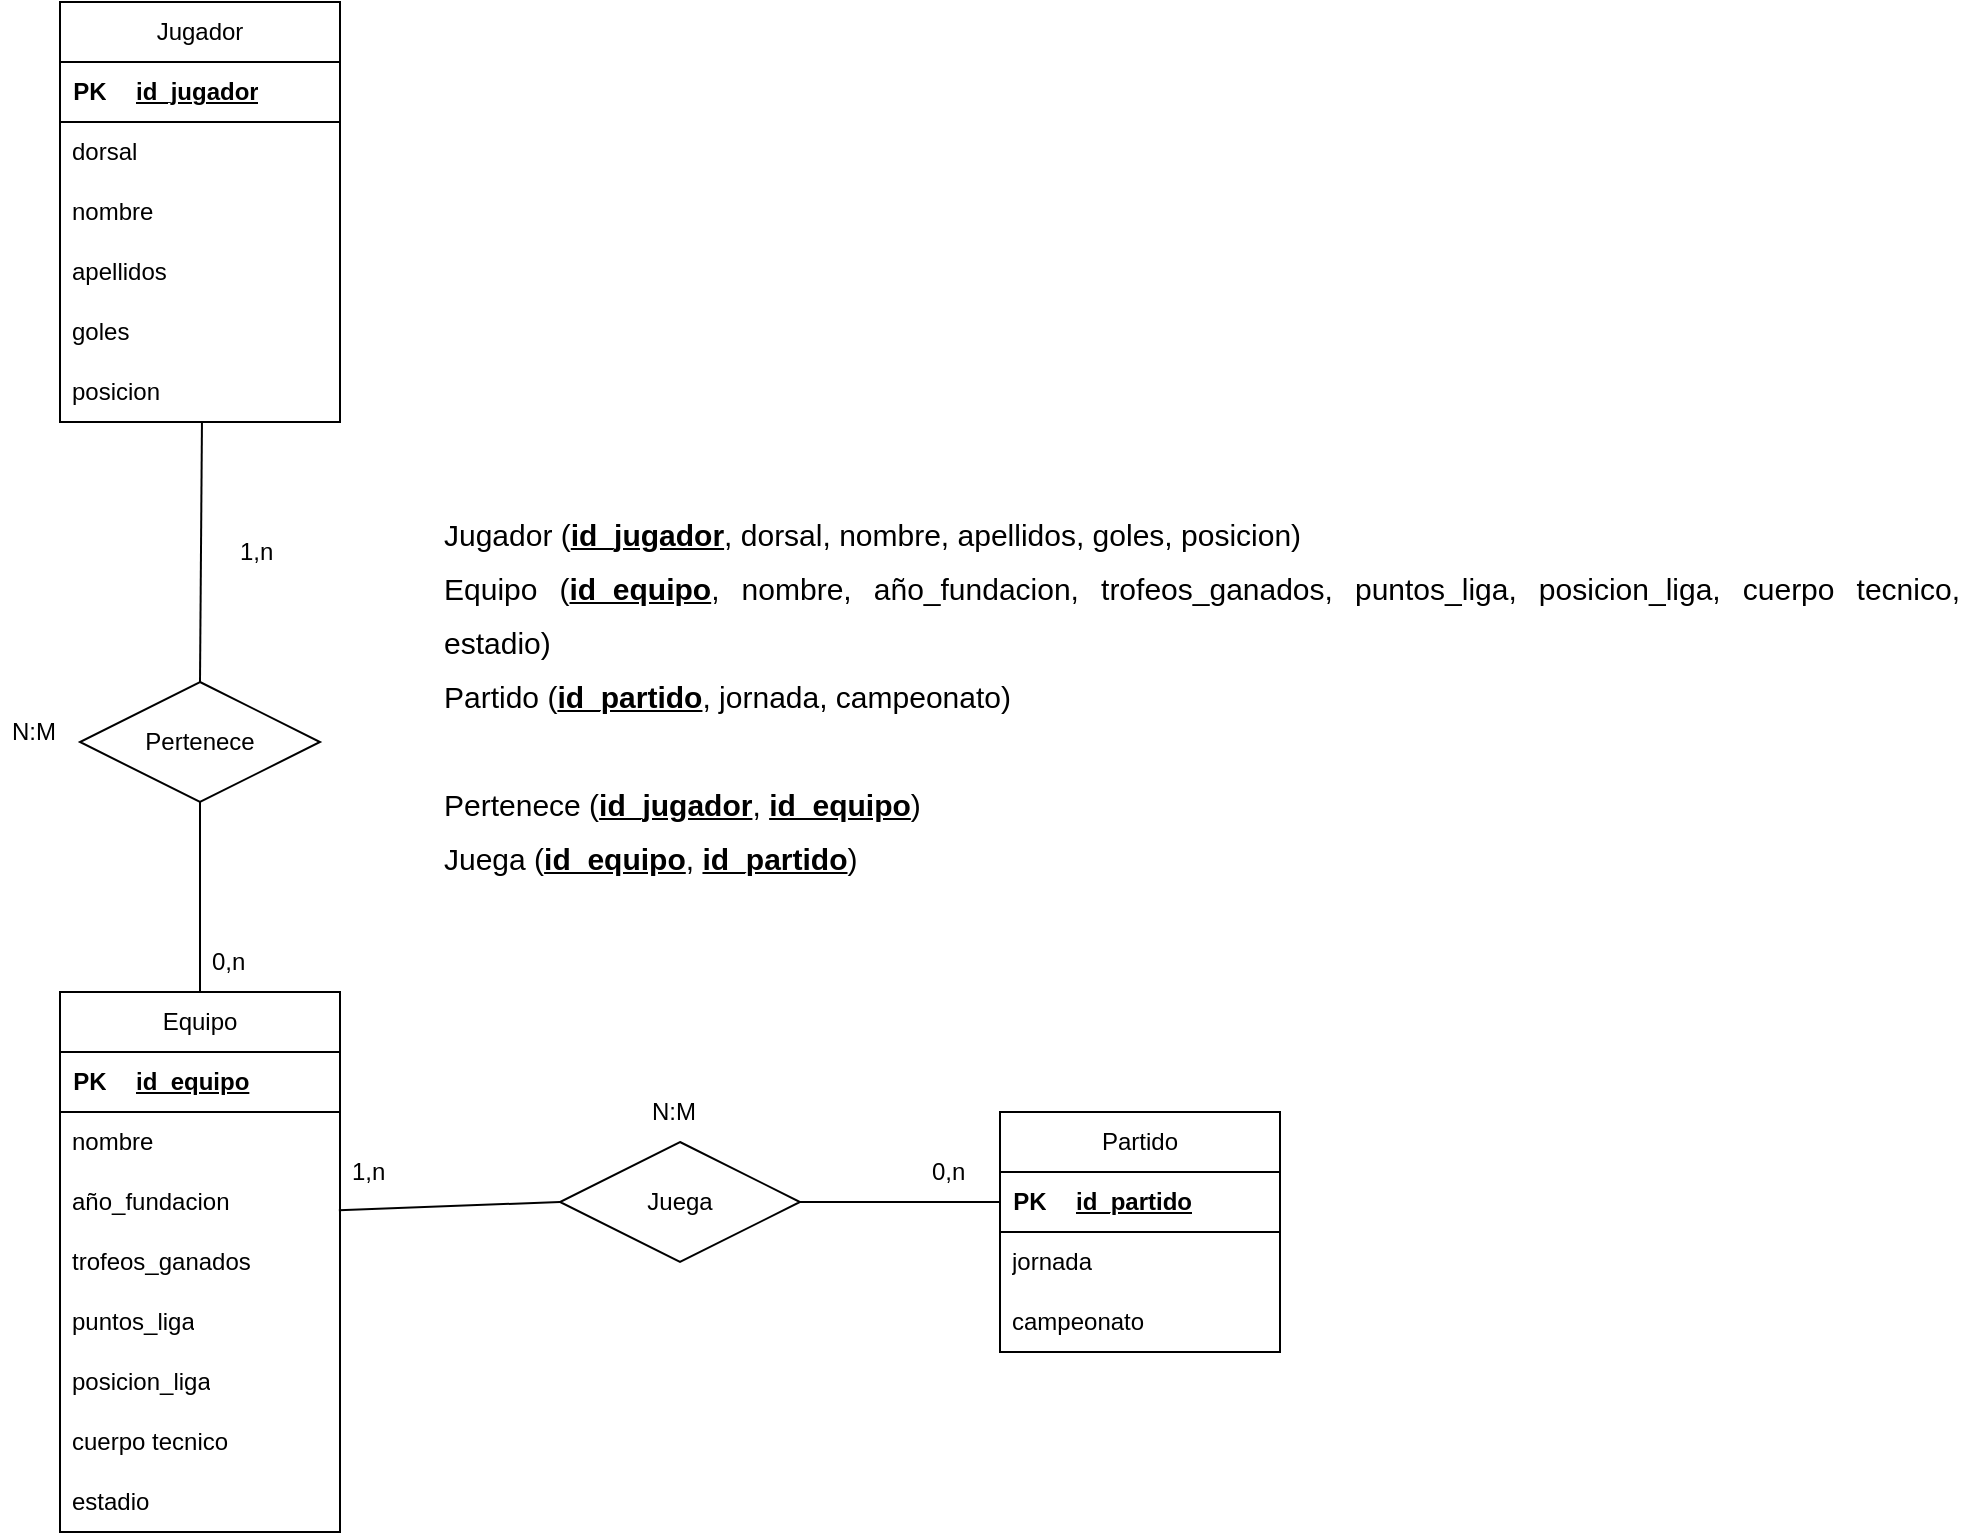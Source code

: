 <mxfile version="22.0.6" type="github">
  <diagram name="Página-1" id="OgZP_NbM3yokd9PwE1lo">
    <mxGraphModel dx="2074" dy="1150" grid="1" gridSize="10" guides="1" tooltips="1" connect="1" arrows="1" fold="1" page="1" pageScale="1" pageWidth="827" pageHeight="1169" math="0" shadow="0">
      <root>
        <mxCell id="0" />
        <mxCell id="1" parent="0" />
        <mxCell id="iJ5sRa2uH8ewvx5hKgwK-2" value="Equipo" style="swimlane;fontStyle=0;childLayout=stackLayout;horizontal=1;startSize=30;horizontalStack=0;resizeParent=1;resizeParentMax=0;resizeLast=0;collapsible=1;marginBottom=0;whiteSpace=wrap;html=1;" parent="1" vertex="1">
          <mxGeometry x="290" y="585" width="140" height="270" as="geometry" />
        </mxCell>
        <mxCell id="iJ5sRa2uH8ewvx5hKgwK-6" value="" style="shape=table;startSize=0;container=1;collapsible=1;childLayout=tableLayout;fixedRows=1;rowLines=0;fontStyle=0;align=center;resizeLast=1;strokeColor=none;fillColor=none;collapsible=0;" parent="iJ5sRa2uH8ewvx5hKgwK-2" vertex="1">
          <mxGeometry y="30" width="140" height="30" as="geometry" />
        </mxCell>
        <mxCell id="iJ5sRa2uH8ewvx5hKgwK-7" value="" style="shape=tableRow;horizontal=0;startSize=0;swimlaneHead=0;swimlaneBody=0;fillColor=none;collapsible=0;dropTarget=0;points=[[0,0.5],[1,0.5]];portConstraint=eastwest;top=0;left=0;right=0;bottom=1;" parent="iJ5sRa2uH8ewvx5hKgwK-6" vertex="1">
          <mxGeometry width="140" height="30" as="geometry" />
        </mxCell>
        <mxCell id="iJ5sRa2uH8ewvx5hKgwK-8" value="PK" style="shape=partialRectangle;connectable=0;fillColor=none;top=0;left=0;bottom=0;right=0;fontStyle=1;overflow=hidden;whiteSpace=wrap;html=1;" parent="iJ5sRa2uH8ewvx5hKgwK-7" vertex="1">
          <mxGeometry width="30" height="30" as="geometry">
            <mxRectangle width="30" height="30" as="alternateBounds" />
          </mxGeometry>
        </mxCell>
        <mxCell id="iJ5sRa2uH8ewvx5hKgwK-9" value="id_equipo" style="shape=partialRectangle;connectable=0;fillColor=none;top=0;left=0;bottom=0;right=0;align=left;spacingLeft=6;fontStyle=5;overflow=hidden;whiteSpace=wrap;html=1;" parent="iJ5sRa2uH8ewvx5hKgwK-7" vertex="1">
          <mxGeometry x="30" width="110" height="30" as="geometry">
            <mxRectangle width="110" height="30" as="alternateBounds" />
          </mxGeometry>
        </mxCell>
        <mxCell id="UZ9b7uRVMls2x-7dPG9p-7" value="nombre" style="text;strokeColor=none;fillColor=none;align=left;verticalAlign=middle;spacingLeft=4;spacingRight=4;overflow=hidden;points=[[0,0.5],[1,0.5]];portConstraint=eastwest;rotatable=0;whiteSpace=wrap;html=1;" parent="iJ5sRa2uH8ewvx5hKgwK-2" vertex="1">
          <mxGeometry y="60" width="140" height="30" as="geometry" />
        </mxCell>
        <mxCell id="iJ5sRa2uH8ewvx5hKgwK-10" value="año_fundacion" style="text;strokeColor=none;fillColor=none;align=left;verticalAlign=middle;spacingLeft=4;spacingRight=4;overflow=hidden;points=[[0,0.5],[1,0.5]];portConstraint=eastwest;rotatable=0;whiteSpace=wrap;html=1;" parent="iJ5sRa2uH8ewvx5hKgwK-2" vertex="1">
          <mxGeometry y="90" width="140" height="30" as="geometry" />
        </mxCell>
        <mxCell id="iJ5sRa2uH8ewvx5hKgwK-39" value="trofeos_ganados" style="text;strokeColor=none;fillColor=none;align=left;verticalAlign=middle;spacingLeft=4;spacingRight=4;overflow=hidden;points=[[0,0.5],[1,0.5]];portConstraint=eastwest;rotatable=0;whiteSpace=wrap;html=1;" parent="iJ5sRa2uH8ewvx5hKgwK-2" vertex="1">
          <mxGeometry y="120" width="140" height="30" as="geometry" />
        </mxCell>
        <mxCell id="iJ5sRa2uH8ewvx5hKgwK-4" value="puntos_liga" style="text;strokeColor=none;fillColor=none;align=left;verticalAlign=middle;spacingLeft=4;spacingRight=4;overflow=hidden;points=[[0,0.5],[1,0.5]];portConstraint=eastwest;rotatable=0;whiteSpace=wrap;html=1;" parent="iJ5sRa2uH8ewvx5hKgwK-2" vertex="1">
          <mxGeometry y="150" width="140" height="30" as="geometry" />
        </mxCell>
        <mxCell id="CKN9V4GWuJujA5Ctcyjp-9" value="posicion_liga" style="text;strokeColor=none;fillColor=none;align=left;verticalAlign=middle;spacingLeft=4;spacingRight=4;overflow=hidden;points=[[0,0.5],[1,0.5]];portConstraint=eastwest;rotatable=0;whiteSpace=wrap;html=1;" parent="iJ5sRa2uH8ewvx5hKgwK-2" vertex="1">
          <mxGeometry y="180" width="140" height="30" as="geometry" />
        </mxCell>
        <mxCell id="CKN9V4GWuJujA5Ctcyjp-8" value="cuerpo tecnico" style="text;strokeColor=none;fillColor=none;align=left;verticalAlign=middle;spacingLeft=4;spacingRight=4;overflow=hidden;points=[[0,0.5],[1,0.5]];portConstraint=eastwest;rotatable=0;whiteSpace=wrap;html=1;" parent="iJ5sRa2uH8ewvx5hKgwK-2" vertex="1">
          <mxGeometry y="210" width="140" height="30" as="geometry" />
        </mxCell>
        <mxCell id="CKN9V4GWuJujA5Ctcyjp-11" value="estadio" style="text;strokeColor=none;fillColor=none;align=left;verticalAlign=middle;spacingLeft=4;spacingRight=4;overflow=hidden;points=[[0,0.5],[1,0.5]];portConstraint=eastwest;rotatable=0;whiteSpace=wrap;html=1;" parent="iJ5sRa2uH8ewvx5hKgwK-2" vertex="1">
          <mxGeometry y="240" width="140" height="30" as="geometry" />
        </mxCell>
        <mxCell id="iJ5sRa2uH8ewvx5hKgwK-12" value="Jugador" style="swimlane;fontStyle=0;childLayout=stackLayout;horizontal=1;startSize=30;horizontalStack=0;resizeParent=1;resizeParentMax=0;resizeLast=0;collapsible=1;marginBottom=0;whiteSpace=wrap;html=1;" parent="1" vertex="1">
          <mxGeometry x="290" y="90" width="140" height="210" as="geometry" />
        </mxCell>
        <mxCell id="iJ5sRa2uH8ewvx5hKgwK-13" value="" style="shape=table;startSize=0;container=1;collapsible=1;childLayout=tableLayout;fixedRows=1;rowLines=0;fontStyle=0;align=center;resizeLast=1;strokeColor=none;fillColor=none;collapsible=0;" parent="iJ5sRa2uH8ewvx5hKgwK-12" vertex="1">
          <mxGeometry y="30" width="140" height="30" as="geometry" />
        </mxCell>
        <mxCell id="iJ5sRa2uH8ewvx5hKgwK-14" value="" style="shape=tableRow;horizontal=0;startSize=0;swimlaneHead=0;swimlaneBody=0;fillColor=none;collapsible=0;dropTarget=0;points=[[0,0.5],[1,0.5]];portConstraint=eastwest;top=0;left=0;right=0;bottom=1;" parent="iJ5sRa2uH8ewvx5hKgwK-13" vertex="1">
          <mxGeometry width="140" height="30" as="geometry" />
        </mxCell>
        <mxCell id="iJ5sRa2uH8ewvx5hKgwK-15" value="PK" style="shape=partialRectangle;connectable=0;fillColor=none;top=0;left=0;bottom=0;right=0;fontStyle=1;overflow=hidden;whiteSpace=wrap;html=1;" parent="iJ5sRa2uH8ewvx5hKgwK-14" vertex="1">
          <mxGeometry width="30" height="30" as="geometry">
            <mxRectangle width="30" height="30" as="alternateBounds" />
          </mxGeometry>
        </mxCell>
        <mxCell id="iJ5sRa2uH8ewvx5hKgwK-16" value="id_jugador" style="shape=partialRectangle;connectable=0;fillColor=none;top=0;left=0;bottom=0;right=0;align=left;spacingLeft=6;fontStyle=5;overflow=hidden;whiteSpace=wrap;html=1;" parent="iJ5sRa2uH8ewvx5hKgwK-14" vertex="1">
          <mxGeometry x="30" width="110" height="30" as="geometry">
            <mxRectangle width="110" height="30" as="alternateBounds" />
          </mxGeometry>
        </mxCell>
        <mxCell id="UZ9b7uRVMls2x-7dPG9p-6" value="dorsal" style="text;strokeColor=none;fillColor=none;align=left;verticalAlign=middle;spacingLeft=4;spacingRight=4;overflow=hidden;points=[[0,0.5],[1,0.5]];portConstraint=eastwest;rotatable=0;whiteSpace=wrap;html=1;" parent="iJ5sRa2uH8ewvx5hKgwK-12" vertex="1">
          <mxGeometry y="60" width="140" height="30" as="geometry" />
        </mxCell>
        <mxCell id="iJ5sRa2uH8ewvx5hKgwK-17" value="nombre" style="text;strokeColor=none;fillColor=none;align=left;verticalAlign=middle;spacingLeft=4;spacingRight=4;overflow=hidden;points=[[0,0.5],[1,0.5]];portConstraint=eastwest;rotatable=0;whiteSpace=wrap;html=1;" parent="iJ5sRa2uH8ewvx5hKgwK-12" vertex="1">
          <mxGeometry y="90" width="140" height="30" as="geometry" />
        </mxCell>
        <mxCell id="CKN9V4GWuJujA5Ctcyjp-2" value="apellidos" style="text;strokeColor=none;fillColor=none;align=left;verticalAlign=middle;spacingLeft=4;spacingRight=4;overflow=hidden;points=[[0,0.5],[1,0.5]];portConstraint=eastwest;rotatable=0;whiteSpace=wrap;html=1;" parent="iJ5sRa2uH8ewvx5hKgwK-12" vertex="1">
          <mxGeometry y="120" width="140" height="30" as="geometry" />
        </mxCell>
        <mxCell id="CKN9V4GWuJujA5Ctcyjp-3" value="goles" style="text;strokeColor=none;fillColor=none;align=left;verticalAlign=middle;spacingLeft=4;spacingRight=4;overflow=hidden;points=[[0,0.5],[1,0.5]];portConstraint=eastwest;rotatable=0;whiteSpace=wrap;html=1;" parent="iJ5sRa2uH8ewvx5hKgwK-12" vertex="1">
          <mxGeometry y="150" width="140" height="30" as="geometry" />
        </mxCell>
        <mxCell id="iJ5sRa2uH8ewvx5hKgwK-19" value="posicion" style="text;strokeColor=none;fillColor=none;align=left;verticalAlign=middle;spacingLeft=4;spacingRight=4;overflow=hidden;points=[[0,0.5],[1,0.5]];portConstraint=eastwest;rotatable=0;whiteSpace=wrap;html=1;" parent="iJ5sRa2uH8ewvx5hKgwK-12" vertex="1">
          <mxGeometry y="180" width="140" height="30" as="geometry" />
        </mxCell>
        <mxCell id="iJ5sRa2uH8ewvx5hKgwK-22" value="Partido" style="swimlane;fontStyle=0;childLayout=stackLayout;horizontal=1;startSize=30;horizontalStack=0;resizeParent=1;resizeParentMax=0;resizeLast=0;collapsible=1;marginBottom=0;whiteSpace=wrap;html=1;" parent="1" vertex="1">
          <mxGeometry x="760" y="645" width="140" height="120" as="geometry" />
        </mxCell>
        <mxCell id="iJ5sRa2uH8ewvx5hKgwK-23" value="" style="shape=table;startSize=0;container=1;collapsible=1;childLayout=tableLayout;fixedRows=1;rowLines=0;fontStyle=0;align=center;resizeLast=1;strokeColor=none;fillColor=none;collapsible=0;" parent="iJ5sRa2uH8ewvx5hKgwK-22" vertex="1">
          <mxGeometry y="30" width="140" height="30" as="geometry" />
        </mxCell>
        <mxCell id="iJ5sRa2uH8ewvx5hKgwK-24" value="" style="shape=tableRow;horizontal=0;startSize=0;swimlaneHead=0;swimlaneBody=0;fillColor=none;collapsible=0;dropTarget=0;points=[[0,0.5],[1,0.5]];portConstraint=eastwest;top=0;left=0;right=0;bottom=1;" parent="iJ5sRa2uH8ewvx5hKgwK-23" vertex="1">
          <mxGeometry width="140" height="30" as="geometry" />
        </mxCell>
        <mxCell id="iJ5sRa2uH8ewvx5hKgwK-25" value="PK" style="shape=partialRectangle;connectable=0;fillColor=none;top=0;left=0;bottom=0;right=0;fontStyle=1;overflow=hidden;whiteSpace=wrap;html=1;" parent="iJ5sRa2uH8ewvx5hKgwK-24" vertex="1">
          <mxGeometry width="30" height="30" as="geometry">
            <mxRectangle width="30" height="30" as="alternateBounds" />
          </mxGeometry>
        </mxCell>
        <mxCell id="iJ5sRa2uH8ewvx5hKgwK-26" value="id_partido" style="shape=partialRectangle;connectable=0;fillColor=none;top=0;left=0;bottom=0;right=0;align=left;spacingLeft=6;fontStyle=5;overflow=hidden;whiteSpace=wrap;html=1;" parent="iJ5sRa2uH8ewvx5hKgwK-24" vertex="1">
          <mxGeometry x="30" width="110" height="30" as="geometry">
            <mxRectangle width="110" height="30" as="alternateBounds" />
          </mxGeometry>
        </mxCell>
        <mxCell id="CKN9V4GWuJujA5Ctcyjp-12" value="jornada" style="text;strokeColor=none;fillColor=none;align=left;verticalAlign=middle;spacingLeft=4;spacingRight=4;overflow=hidden;points=[[0,0.5],[1,0.5]];portConstraint=eastwest;rotatable=0;whiteSpace=wrap;html=1;" parent="iJ5sRa2uH8ewvx5hKgwK-22" vertex="1">
          <mxGeometry y="60" width="140" height="30" as="geometry" />
        </mxCell>
        <mxCell id="iJ5sRa2uH8ewvx5hKgwK-45" value="campeonato" style="text;strokeColor=none;fillColor=none;align=left;verticalAlign=middle;spacingLeft=4;spacingRight=4;overflow=hidden;points=[[0,0.5],[1,0.5]];portConstraint=eastwest;rotatable=0;whiteSpace=wrap;html=1;" parent="iJ5sRa2uH8ewvx5hKgwK-22" vertex="1">
          <mxGeometry y="90" width="140" height="30" as="geometry" />
        </mxCell>
        <mxCell id="iJ5sRa2uH8ewvx5hKgwK-41" value="Pertenece" style="shape=rhombus;perimeter=rhombusPerimeter;whiteSpace=wrap;html=1;align=center;" parent="1" vertex="1">
          <mxGeometry x="300" y="430" width="120" height="60" as="geometry" />
        </mxCell>
        <mxCell id="iJ5sRa2uH8ewvx5hKgwK-43" value="" style="endArrow=none;html=1;rounded=0;exitX=0.5;exitY=0;exitDx=0;exitDy=0;entryX=0.507;entryY=1.012;entryDx=0;entryDy=0;entryPerimeter=0;" parent="1" source="iJ5sRa2uH8ewvx5hKgwK-41" target="iJ5sRa2uH8ewvx5hKgwK-19" edge="1">
          <mxGeometry width="50" height="50" relative="1" as="geometry">
            <mxPoint x="290" y="240" as="sourcePoint" />
            <mxPoint x="359.72" y="250.15" as="targetPoint" />
          </mxGeometry>
        </mxCell>
        <mxCell id="iJ5sRa2uH8ewvx5hKgwK-44" value="" style="endArrow=none;html=1;rounded=0;entryX=0.5;entryY=1;entryDx=0;entryDy=0;exitX=0.5;exitY=0;exitDx=0;exitDy=0;" parent="1" source="iJ5sRa2uH8ewvx5hKgwK-2" target="iJ5sRa2uH8ewvx5hKgwK-41" edge="1">
          <mxGeometry width="50" height="50" relative="1" as="geometry">
            <mxPoint x="370" y="240" as="sourcePoint" />
            <mxPoint x="368" y="184" as="targetPoint" />
          </mxGeometry>
        </mxCell>
        <mxCell id="iJ5sRa2uH8ewvx5hKgwK-46" value="N:M" style="text;strokeColor=none;fillColor=none;align=left;verticalAlign=middle;spacingLeft=4;spacingRight=4;overflow=hidden;points=[[0,0.5],[1,0.5]];portConstraint=eastwest;rotatable=0;whiteSpace=wrap;html=1;" parent="1" vertex="1">
          <mxGeometry x="260" y="440" width="40" height="30" as="geometry" />
        </mxCell>
        <mxCell id="iJ5sRa2uH8ewvx5hKgwK-47" value="1,n" style="text;strokeColor=none;fillColor=none;align=left;verticalAlign=middle;spacingLeft=4;spacingRight=4;overflow=hidden;points=[[0,0.5],[1,0.5]];portConstraint=eastwest;rotatable=0;whiteSpace=wrap;html=1;" parent="1" vertex="1">
          <mxGeometry x="374" y="350" width="40" height="30" as="geometry" />
        </mxCell>
        <mxCell id="iJ5sRa2uH8ewvx5hKgwK-48" value="0,n" style="text;strokeColor=none;fillColor=none;align=left;verticalAlign=middle;spacingLeft=4;spacingRight=4;overflow=hidden;points=[[0,0.5],[1,0.5]];portConstraint=eastwest;rotatable=0;whiteSpace=wrap;html=1;" parent="1" vertex="1">
          <mxGeometry x="360" y="555" width="40" height="30" as="geometry" />
        </mxCell>
        <mxCell id="iJ5sRa2uH8ewvx5hKgwK-49" value="Juega" style="shape=rhombus;perimeter=rhombusPerimeter;whiteSpace=wrap;html=1;align=center;" parent="1" vertex="1">
          <mxGeometry x="540" y="660" width="120" height="60" as="geometry" />
        </mxCell>
        <mxCell id="iJ5sRa2uH8ewvx5hKgwK-50" value="" style="endArrow=none;html=1;rounded=0;entryX=0.996;entryY=0.637;entryDx=0;entryDy=0;exitX=0;exitY=0.5;exitDx=0;exitDy=0;entryPerimeter=0;" parent="1" source="iJ5sRa2uH8ewvx5hKgwK-49" target="iJ5sRa2uH8ewvx5hKgwK-10" edge="1">
          <mxGeometry width="50" height="50" relative="1" as="geometry">
            <mxPoint x="370" y="360" as="sourcePoint" />
            <mxPoint x="370" y="300" as="targetPoint" />
          </mxGeometry>
        </mxCell>
        <mxCell id="iJ5sRa2uH8ewvx5hKgwK-51" value="" style="endArrow=none;html=1;rounded=0;entryX=0;entryY=0.5;entryDx=0;entryDy=0;exitX=1;exitY=0.5;exitDx=0;exitDy=0;" parent="1" source="iJ5sRa2uH8ewvx5hKgwK-49" target="iJ5sRa2uH8ewvx5hKgwK-24" edge="1">
          <mxGeometry width="50" height="50" relative="1" as="geometry">
            <mxPoint x="380" y="370" as="sourcePoint" />
            <mxPoint x="687" y="455" as="targetPoint" />
          </mxGeometry>
        </mxCell>
        <mxCell id="iJ5sRa2uH8ewvx5hKgwK-52" value="1,n" style="text;strokeColor=none;fillColor=none;align=left;verticalAlign=middle;spacingLeft=4;spacingRight=4;overflow=hidden;points=[[0,0.5],[1,0.5]];portConstraint=eastwest;rotatable=0;whiteSpace=wrap;html=1;" parent="1" vertex="1">
          <mxGeometry x="430" y="660" width="140" height="30" as="geometry" />
        </mxCell>
        <mxCell id="iJ5sRa2uH8ewvx5hKgwK-53" value="0,n" style="text;strokeColor=none;fillColor=none;align=left;verticalAlign=middle;spacingLeft=4;spacingRight=4;overflow=hidden;points=[[0,0.5],[1,0.5]];portConstraint=eastwest;rotatable=0;whiteSpace=wrap;html=1;" parent="1" vertex="1">
          <mxGeometry x="720" y="660" width="37" height="30" as="geometry" />
        </mxCell>
        <mxCell id="iJ5sRa2uH8ewvx5hKgwK-54" value="N:M" style="text;strokeColor=none;fillColor=none;align=left;verticalAlign=middle;spacingLeft=4;spacingRight=4;overflow=hidden;points=[[0,0.5],[1,0.5]];portConstraint=eastwest;rotatable=0;whiteSpace=wrap;html=1;" parent="1" vertex="1">
          <mxGeometry x="580" y="630" width="50" height="30" as="geometry" />
        </mxCell>
        <mxCell id="UZ9b7uRVMls2x-7dPG9p-1" value="&lt;p style=&quot;line-height: 170%; font-size: 15px;&quot;&gt;&lt;/p&gt;&lt;div style=&quot;text-align: justify; line-height: 180%; font-size: 15px;&quot;&gt;&lt;span style=&quot;background-color: initial;&quot;&gt;&lt;font style=&quot;font-size: 15px;&quot;&gt;Jugador (&lt;u&gt;&lt;b&gt;id_jugador&lt;/b&gt;&lt;/u&gt;, dorsal, nombre, apellidos, goles, posicion)&lt;/font&gt;&lt;/span&gt;&lt;/div&gt;&lt;div style=&quot;text-align: justify; line-height: 180%; font-size: 15px;&quot;&gt;&lt;span style=&quot;background-color: initial;&quot;&gt;&lt;font style=&quot;font-size: 15px;&quot;&gt;Equipo (&lt;u&gt;&lt;b&gt;id_equipo&lt;/b&gt;&lt;/u&gt;, nombre, año_fundacion, trofeos_ganados, puntos_liga, posicion_liga, cuerpo tecnico, estadio)&lt;/font&gt;&lt;/span&gt;&lt;/div&gt;&lt;div style=&quot;text-align: justify; line-height: 180%; font-size: 15px;&quot;&gt;&lt;span style=&quot;background-color: initial;&quot;&gt;&lt;font style=&quot;font-size: 15px;&quot;&gt;Partido (&lt;u&gt;&lt;b&gt;id_partido&lt;/b&gt;&lt;/u&gt;, jornada, campeonato)&lt;/font&gt;&lt;/span&gt;&lt;/div&gt;&lt;div style=&quot;text-align: justify; line-height: 180%; font-size: 15px;&quot;&gt;&lt;font style=&quot;font-size: 15px;&quot;&gt;&lt;br&gt;&lt;/font&gt;&lt;/div&gt;&lt;div style=&quot;text-align: justify; line-height: 180%; font-size: 15px;&quot;&gt;&lt;span style=&quot;background-color: initial;&quot;&gt;&lt;font style=&quot;font-size: 15px;&quot;&gt;Pertenece (&lt;u&gt;&lt;b&gt;id_jugador&lt;/b&gt;&lt;/u&gt;, &lt;u&gt;&lt;b&gt;id_equipo&lt;/b&gt;&lt;/u&gt;)&lt;/font&gt;&lt;/span&gt;&lt;/div&gt;&lt;div style=&quot;text-align: justify; line-height: 180%; font-size: 15px;&quot;&gt;&lt;span style=&quot;background-color: initial;&quot;&gt;&lt;font style=&quot;font-size: 15px;&quot;&gt;Juega (&lt;u&gt;&lt;b&gt;id_equipo&lt;/b&gt;&lt;/u&gt;, &lt;u&gt;&lt;b&gt;id_partido&lt;/b&gt;&lt;/u&gt;)&lt;/font&gt;&lt;/span&gt;&lt;/div&gt;&lt;p&gt;&lt;/p&gt;" style="text;html=1;strokeColor=none;fillColor=none;align=center;verticalAlign=middle;whiteSpace=wrap;rounded=0;" parent="1" vertex="1">
          <mxGeometry x="481" y="350" width="760" height="170" as="geometry" />
        </mxCell>
      </root>
    </mxGraphModel>
  </diagram>
</mxfile>
